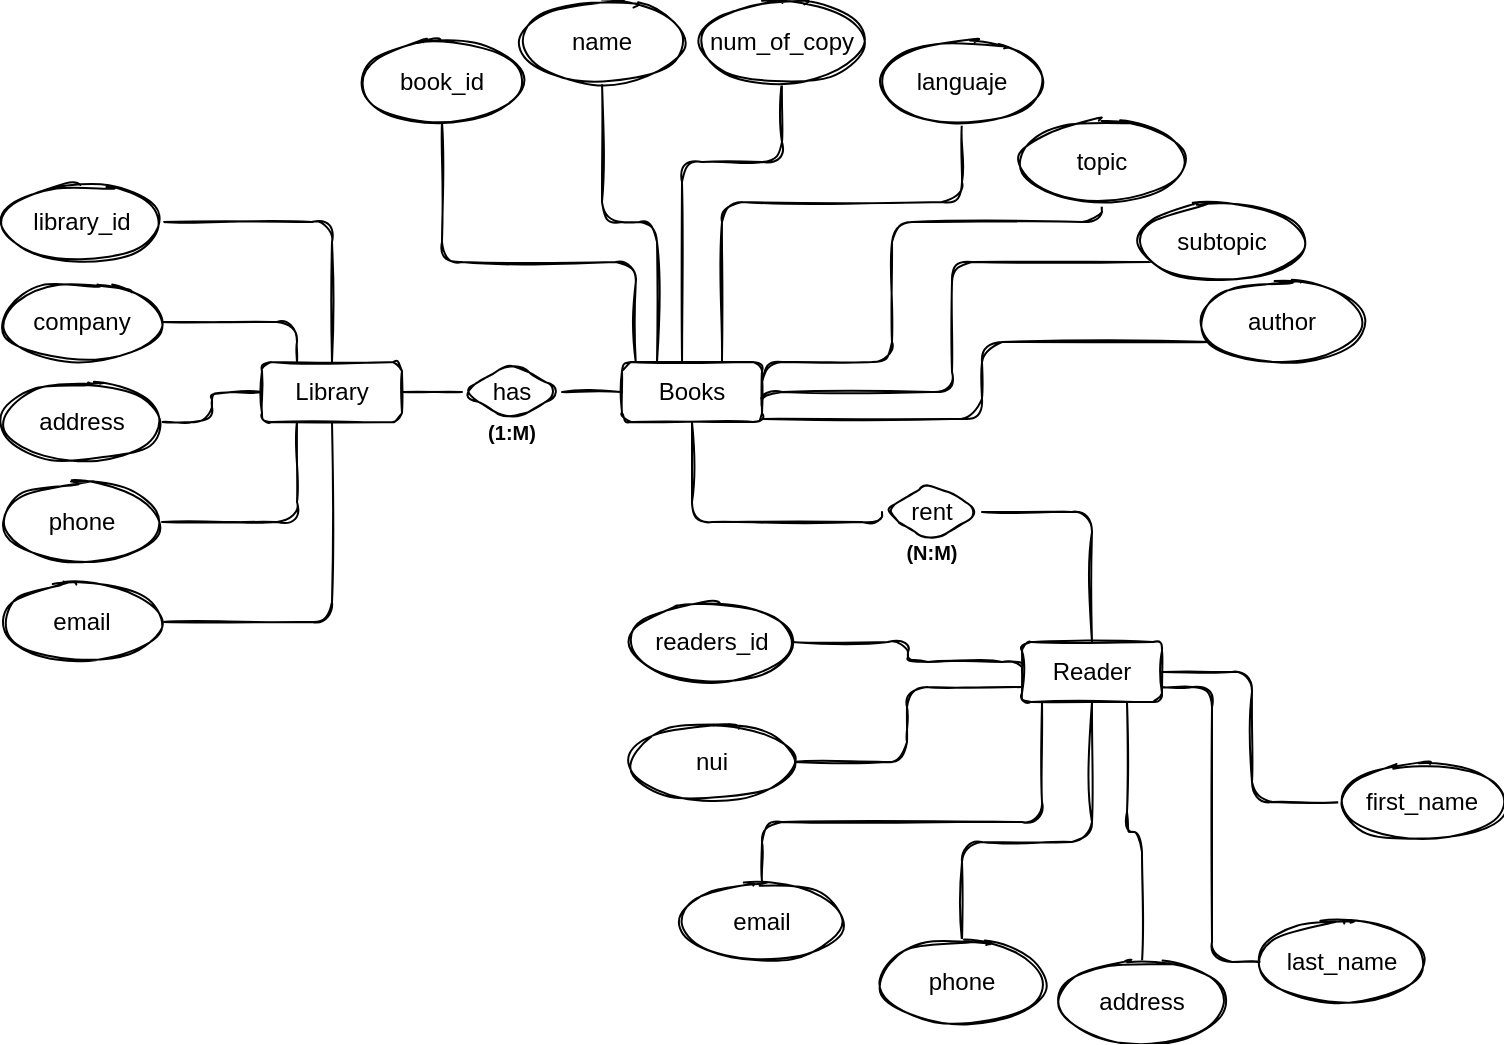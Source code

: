 <mxfile version="18.0.3" type="github">
  <diagram id="rOARRvPexbEh7EPUtntv" name="Page-1">
    <mxGraphModel dx="824" dy="518" grid="1" gridSize="10" guides="1" tooltips="1" connect="1" arrows="1" fold="1" page="1" pageScale="1" pageWidth="850" pageHeight="1100" math="0" shadow="0">
      <root>
        <mxCell id="0" />
        <mxCell id="1" parent="0" />
        <mxCell id="JQFdDf_bqG2a4VbHYj4t-58" style="edgeStyle=orthogonalEdgeStyle;rounded=1;orthogonalLoop=1;jettySize=auto;html=1;exitX=1;exitY=0.5;exitDx=0;exitDy=0;entryX=0;entryY=0.5;entryDx=0;entryDy=0;endArrow=none;endFill=0;sketch=1;" edge="1" parent="1" source="JQFdDf_bqG2a4VbHYj4t-1" target="JQFdDf_bqG2a4VbHYj4t-57">
          <mxGeometry relative="1" as="geometry" />
        </mxCell>
        <mxCell id="JQFdDf_bqG2a4VbHYj4t-1" value="Library" style="rounded=1;whiteSpace=wrap;html=1;sketch=1;" vertex="1" parent="1">
          <mxGeometry x="200" y="270" width="70" height="30" as="geometry" />
        </mxCell>
        <mxCell id="JQFdDf_bqG2a4VbHYj4t-61" style="edgeStyle=orthogonalEdgeStyle;rounded=1;orthogonalLoop=1;jettySize=auto;html=1;entryX=0;entryY=0.5;entryDx=0;entryDy=0;endArrow=none;endFill=0;sketch=1;" edge="1" parent="1" source="JQFdDf_bqG2a4VbHYj4t-2" target="JQFdDf_bqG2a4VbHYj4t-60">
          <mxGeometry relative="1" as="geometry">
            <Array as="points">
              <mxPoint x="415" y="350" />
            </Array>
          </mxGeometry>
        </mxCell>
        <mxCell id="JQFdDf_bqG2a4VbHYj4t-2" value="Books" style="rounded=1;whiteSpace=wrap;html=1;sketch=1;" vertex="1" parent="1">
          <mxGeometry x="380" y="270" width="70" height="30" as="geometry" />
        </mxCell>
        <mxCell id="JQFdDf_bqG2a4VbHYj4t-3" value="Reader" style="rounded=1;whiteSpace=wrap;html=1;sketch=1;" vertex="1" parent="1">
          <mxGeometry x="580" y="410" width="70" height="30" as="geometry" />
        </mxCell>
        <mxCell id="JQFdDf_bqG2a4VbHYj4t-9" style="edgeStyle=orthogonalEdgeStyle;rounded=1;orthogonalLoop=1;jettySize=auto;html=1;exitX=1;exitY=0.5;exitDx=0;exitDy=0;entryX=0.5;entryY=0;entryDx=0;entryDy=0;endArrow=none;endFill=0;sketch=1;" edge="1" parent="1" source="JQFdDf_bqG2a4VbHYj4t-4" target="JQFdDf_bqG2a4VbHYj4t-1">
          <mxGeometry relative="1" as="geometry" />
        </mxCell>
        <mxCell id="JQFdDf_bqG2a4VbHYj4t-4" value="library_id" style="ellipse;whiteSpace=wrap;html=1;sketch=1;rounded=1;" vertex="1" parent="1">
          <mxGeometry x="70" y="180" width="80" height="40" as="geometry" />
        </mxCell>
        <mxCell id="JQFdDf_bqG2a4VbHYj4t-10" style="edgeStyle=orthogonalEdgeStyle;rounded=1;orthogonalLoop=1;jettySize=auto;html=1;entryX=0.25;entryY=0;entryDx=0;entryDy=0;endArrow=none;endFill=0;sketch=1;" edge="1" parent="1" source="JQFdDf_bqG2a4VbHYj4t-5" target="JQFdDf_bqG2a4VbHYj4t-1">
          <mxGeometry relative="1" as="geometry" />
        </mxCell>
        <mxCell id="JQFdDf_bqG2a4VbHYj4t-5" value="company" style="ellipse;whiteSpace=wrap;html=1;sketch=1;rounded=1;" vertex="1" parent="1">
          <mxGeometry x="70" y="230" width="80" height="40" as="geometry" />
        </mxCell>
        <mxCell id="JQFdDf_bqG2a4VbHYj4t-11" style="edgeStyle=orthogonalEdgeStyle;rounded=1;orthogonalLoop=1;jettySize=auto;html=1;entryX=0;entryY=0.5;entryDx=0;entryDy=0;endArrow=none;endFill=0;sketch=1;" edge="1" parent="1" source="JQFdDf_bqG2a4VbHYj4t-6" target="JQFdDf_bqG2a4VbHYj4t-1">
          <mxGeometry relative="1" as="geometry" />
        </mxCell>
        <mxCell id="JQFdDf_bqG2a4VbHYj4t-6" value="address" style="ellipse;whiteSpace=wrap;html=1;sketch=1;rounded=1;" vertex="1" parent="1">
          <mxGeometry x="70" y="280" width="80" height="40" as="geometry" />
        </mxCell>
        <mxCell id="JQFdDf_bqG2a4VbHYj4t-12" style="edgeStyle=orthogonalEdgeStyle;rounded=1;orthogonalLoop=1;jettySize=auto;html=1;entryX=0.25;entryY=1;entryDx=0;entryDy=0;endArrow=none;endFill=0;sketch=1;" edge="1" parent="1" source="JQFdDf_bqG2a4VbHYj4t-7" target="JQFdDf_bqG2a4VbHYj4t-1">
          <mxGeometry relative="1" as="geometry" />
        </mxCell>
        <mxCell id="JQFdDf_bqG2a4VbHYj4t-7" value="phone" style="ellipse;whiteSpace=wrap;html=1;sketch=1;rounded=1;" vertex="1" parent="1">
          <mxGeometry x="70" y="330" width="80" height="40" as="geometry" />
        </mxCell>
        <mxCell id="JQFdDf_bqG2a4VbHYj4t-13" style="edgeStyle=orthogonalEdgeStyle;rounded=1;orthogonalLoop=1;jettySize=auto;html=1;entryX=0.5;entryY=1;entryDx=0;entryDy=0;endArrow=none;endFill=0;sketch=1;" edge="1" parent="1" source="JQFdDf_bqG2a4VbHYj4t-8" target="JQFdDf_bqG2a4VbHYj4t-1">
          <mxGeometry relative="1" as="geometry" />
        </mxCell>
        <mxCell id="JQFdDf_bqG2a4VbHYj4t-8" value="email" style="ellipse;whiteSpace=wrap;html=1;sketch=1;rounded=1;" vertex="1" parent="1">
          <mxGeometry x="70" y="380" width="80" height="40" as="geometry" />
        </mxCell>
        <mxCell id="JQFdDf_bqG2a4VbHYj4t-39" style="edgeStyle=orthogonalEdgeStyle;rounded=1;orthogonalLoop=1;jettySize=auto;html=1;entryX=0.5;entryY=1;entryDx=0;entryDy=0;endArrow=none;endFill=0;sketch=1;" edge="1" parent="1" source="JQFdDf_bqG2a4VbHYj4t-14" target="JQFdDf_bqG2a4VbHYj4t-3">
          <mxGeometry relative="1" as="geometry">
            <Array as="points">
              <mxPoint x="550" y="510" />
              <mxPoint x="615" y="510" />
            </Array>
          </mxGeometry>
        </mxCell>
        <mxCell id="JQFdDf_bqG2a4VbHYj4t-14" value="phone" style="ellipse;whiteSpace=wrap;html=1;sketch=1;rounded=1;" vertex="1" parent="1">
          <mxGeometry x="510" y="560" width="80" height="40" as="geometry" />
        </mxCell>
        <mxCell id="JQFdDf_bqG2a4VbHYj4t-41" style="edgeStyle=orthogonalEdgeStyle;rounded=1;orthogonalLoop=1;jettySize=auto;html=1;entryX=1;entryY=0.75;entryDx=0;entryDy=0;endArrow=none;endFill=0;sketch=1;" edge="1" parent="1" source="JQFdDf_bqG2a4VbHYj4t-15" target="JQFdDf_bqG2a4VbHYj4t-3">
          <mxGeometry relative="1" as="geometry" />
        </mxCell>
        <mxCell id="JQFdDf_bqG2a4VbHYj4t-15" value="last_name" style="ellipse;whiteSpace=wrap;html=1;sketch=1;rounded=1;" vertex="1" parent="1">
          <mxGeometry x="700" y="550" width="80" height="40" as="geometry" />
        </mxCell>
        <mxCell id="JQFdDf_bqG2a4VbHYj4t-40" style="edgeStyle=orthogonalEdgeStyle;rounded=1;orthogonalLoop=1;jettySize=auto;html=1;entryX=0.75;entryY=1;entryDx=0;entryDy=0;endArrow=none;endFill=0;sketch=1;" edge="1" parent="1" source="JQFdDf_bqG2a4VbHYj4t-17" target="JQFdDf_bqG2a4VbHYj4t-3">
          <mxGeometry relative="1" as="geometry" />
        </mxCell>
        <mxCell id="JQFdDf_bqG2a4VbHYj4t-17" value="address" style="ellipse;whiteSpace=wrap;html=1;sketch=1;rounded=1;" vertex="1" parent="1">
          <mxGeometry x="600" y="570" width="80" height="40" as="geometry" />
        </mxCell>
        <mxCell id="JQFdDf_bqG2a4VbHYj4t-42" style="edgeStyle=orthogonalEdgeStyle;rounded=1;orthogonalLoop=1;jettySize=auto;html=1;entryX=1;entryY=0.5;entryDx=0;entryDy=0;endArrow=none;endFill=0;sketch=1;" edge="1" parent="1" source="JQFdDf_bqG2a4VbHYj4t-18" target="JQFdDf_bqG2a4VbHYj4t-3">
          <mxGeometry relative="1" as="geometry" />
        </mxCell>
        <mxCell id="JQFdDf_bqG2a4VbHYj4t-18" value="first_name" style="ellipse;whiteSpace=wrap;html=1;sketch=1;rounded=1;" vertex="1" parent="1">
          <mxGeometry x="740" y="470" width="80" height="40" as="geometry" />
        </mxCell>
        <mxCell id="JQFdDf_bqG2a4VbHYj4t-36" style="edgeStyle=orthogonalEdgeStyle;rounded=1;orthogonalLoop=1;jettySize=auto;html=1;entryX=0;entryY=0.5;entryDx=0;entryDy=0;endArrow=none;endFill=0;sketch=1;" edge="1" parent="1" source="JQFdDf_bqG2a4VbHYj4t-19" target="JQFdDf_bqG2a4VbHYj4t-3">
          <mxGeometry relative="1" as="geometry">
            <Array as="points">
              <mxPoint x="523" y="410" />
              <mxPoint x="523" y="420" />
              <mxPoint x="580" y="420" />
            </Array>
          </mxGeometry>
        </mxCell>
        <mxCell id="JQFdDf_bqG2a4VbHYj4t-19" value="readers_id" style="ellipse;whiteSpace=wrap;html=1;sketch=1;rounded=1;" vertex="1" parent="1">
          <mxGeometry x="385" y="390" width="80" height="40" as="geometry" />
        </mxCell>
        <mxCell id="JQFdDf_bqG2a4VbHYj4t-37" style="edgeStyle=orthogonalEdgeStyle;rounded=1;orthogonalLoop=1;jettySize=auto;html=1;entryX=0;entryY=0.75;entryDx=0;entryDy=0;endArrow=none;endFill=0;sketch=1;" edge="1" parent="1" source="JQFdDf_bqG2a4VbHYj4t-20" target="JQFdDf_bqG2a4VbHYj4t-3">
          <mxGeometry relative="1" as="geometry" />
        </mxCell>
        <mxCell id="JQFdDf_bqG2a4VbHYj4t-20" value="nui" style="ellipse;whiteSpace=wrap;html=1;sketch=1;rounded=1;" vertex="1" parent="1">
          <mxGeometry x="385" y="450" width="80" height="40" as="geometry" />
        </mxCell>
        <mxCell id="JQFdDf_bqG2a4VbHYj4t-38" style="edgeStyle=orthogonalEdgeStyle;rounded=1;orthogonalLoop=1;jettySize=auto;html=1;entryX=0.143;entryY=1;entryDx=0;entryDy=0;entryPerimeter=0;endArrow=none;endFill=0;sketch=1;" edge="1" parent="1" source="JQFdDf_bqG2a4VbHYj4t-21" target="JQFdDf_bqG2a4VbHYj4t-3">
          <mxGeometry relative="1" as="geometry">
            <Array as="points">
              <mxPoint x="450" y="500" />
              <mxPoint x="590" y="500" />
            </Array>
          </mxGeometry>
        </mxCell>
        <mxCell id="JQFdDf_bqG2a4VbHYj4t-21" value="email" style="ellipse;whiteSpace=wrap;html=1;sketch=1;rounded=1;" vertex="1" parent="1">
          <mxGeometry x="410" y="530" width="80" height="40" as="geometry" />
        </mxCell>
        <mxCell id="JQFdDf_bqG2a4VbHYj4t-47" style="edgeStyle=orthogonalEdgeStyle;rounded=1;orthogonalLoop=1;jettySize=auto;html=1;entryX=0.098;entryY=0.001;entryDx=0;entryDy=0;entryPerimeter=0;endArrow=none;endFill=0;sketch=1;" edge="1" parent="1" source="JQFdDf_bqG2a4VbHYj4t-29" target="JQFdDf_bqG2a4VbHYj4t-2">
          <mxGeometry relative="1" as="geometry">
            <Array as="points">
              <mxPoint x="290" y="220" />
              <mxPoint x="387" y="220" />
            </Array>
          </mxGeometry>
        </mxCell>
        <mxCell id="JQFdDf_bqG2a4VbHYj4t-29" value="book_id" style="ellipse;whiteSpace=wrap;html=1;sketch=1;rounded=1;" vertex="1" parent="1">
          <mxGeometry x="250" y="110" width="80" height="40" as="geometry" />
        </mxCell>
        <mxCell id="JQFdDf_bqG2a4VbHYj4t-48" style="edgeStyle=orthogonalEdgeStyle;rounded=1;orthogonalLoop=1;jettySize=auto;html=1;endArrow=none;endFill=0;entryX=0.25;entryY=0;entryDx=0;entryDy=0;sketch=1;" edge="1" parent="1" source="JQFdDf_bqG2a4VbHYj4t-30" target="JQFdDf_bqG2a4VbHYj4t-2">
          <mxGeometry relative="1" as="geometry">
            <mxPoint x="400" y="240" as="targetPoint" />
          </mxGeometry>
        </mxCell>
        <mxCell id="JQFdDf_bqG2a4VbHYj4t-30" value="name" style="ellipse;whiteSpace=wrap;html=1;sketch=1;rounded=1;" vertex="1" parent="1">
          <mxGeometry x="330" y="90" width="80" height="40" as="geometry" />
        </mxCell>
        <mxCell id="JQFdDf_bqG2a4VbHYj4t-49" style="edgeStyle=orthogonalEdgeStyle;rounded=1;orthogonalLoop=1;jettySize=auto;html=1;entryX=0.429;entryY=0;entryDx=0;entryDy=0;endArrow=none;endFill=0;entryPerimeter=0;sketch=1;" edge="1" parent="1" source="JQFdDf_bqG2a4VbHYj4t-31" target="JQFdDf_bqG2a4VbHYj4t-2">
          <mxGeometry relative="1" as="geometry">
            <Array as="points">
              <mxPoint x="460" y="170" />
              <mxPoint x="410" y="170" />
            </Array>
          </mxGeometry>
        </mxCell>
        <mxCell id="JQFdDf_bqG2a4VbHYj4t-31" value="num_of_copy" style="ellipse;whiteSpace=wrap;html=1;sketch=1;rounded=1;" vertex="1" parent="1">
          <mxGeometry x="420" y="90" width="80" height="40" as="geometry" />
        </mxCell>
        <mxCell id="JQFdDf_bqG2a4VbHYj4t-56" style="edgeStyle=orthogonalEdgeStyle;rounded=1;orthogonalLoop=1;jettySize=auto;html=1;entryX=0.714;entryY=0;entryDx=0;entryDy=0;entryPerimeter=0;endArrow=none;endFill=0;sketch=1;" edge="1" parent="1" source="JQFdDf_bqG2a4VbHYj4t-32" target="JQFdDf_bqG2a4VbHYj4t-2">
          <mxGeometry relative="1" as="geometry">
            <Array as="points">
              <mxPoint x="550" y="190" />
              <mxPoint x="430" y="190" />
            </Array>
          </mxGeometry>
        </mxCell>
        <mxCell id="JQFdDf_bqG2a4VbHYj4t-32" value="languaje" style="ellipse;whiteSpace=wrap;html=1;sketch=1;rounded=1;" vertex="1" parent="1">
          <mxGeometry x="510" y="110" width="80" height="40" as="geometry" />
        </mxCell>
        <mxCell id="JQFdDf_bqG2a4VbHYj4t-52" style="edgeStyle=orthogonalEdgeStyle;rounded=1;orthogonalLoop=1;jettySize=auto;html=1;entryX=1;entryY=0.75;entryDx=0;entryDy=0;endArrow=none;endFill=0;sketch=1;" edge="1" parent="1" source="JQFdDf_bqG2a4VbHYj4t-33" target="JQFdDf_bqG2a4VbHYj4t-2">
          <mxGeometry relative="1" as="geometry">
            <Array as="points">
              <mxPoint x="620" y="200" />
              <mxPoint x="515" y="200" />
              <mxPoint x="515" y="270" />
              <mxPoint x="450" y="270" />
            </Array>
          </mxGeometry>
        </mxCell>
        <mxCell id="JQFdDf_bqG2a4VbHYj4t-33" value="topic" style="ellipse;whiteSpace=wrap;html=1;sketch=1;rounded=1;" vertex="1" parent="1">
          <mxGeometry x="580" y="150" width="80" height="40" as="geometry" />
        </mxCell>
        <mxCell id="JQFdDf_bqG2a4VbHYj4t-34" style="edgeStyle=orthogonalEdgeStyle;rounded=1;orthogonalLoop=1;jettySize=auto;html=1;exitX=0.5;exitY=1;exitDx=0;exitDy=0;endArrow=none;endFill=0;sketch=1;" edge="1" parent="1" source="JQFdDf_bqG2a4VbHYj4t-21" target="JQFdDf_bqG2a4VbHYj4t-21">
          <mxGeometry relative="1" as="geometry" />
        </mxCell>
        <mxCell id="JQFdDf_bqG2a4VbHYj4t-54" style="edgeStyle=orthogonalEdgeStyle;rounded=1;orthogonalLoop=1;jettySize=auto;html=1;entryX=1;entryY=0.75;entryDx=0;entryDy=0;endArrow=none;endFill=0;sketch=1;" edge="1" parent="1" source="JQFdDf_bqG2a4VbHYj4t-35" target="JQFdDf_bqG2a4VbHYj4t-2">
          <mxGeometry relative="1" as="geometry">
            <Array as="points">
              <mxPoint x="545" y="220" />
              <mxPoint x="545" y="285" />
              <mxPoint x="450" y="285" />
            </Array>
          </mxGeometry>
        </mxCell>
        <mxCell id="JQFdDf_bqG2a4VbHYj4t-35" value="subtopic" style="ellipse;whiteSpace=wrap;html=1;sketch=1;rounded=1;" vertex="1" parent="1">
          <mxGeometry x="640" y="190" width="80" height="40" as="geometry" />
        </mxCell>
        <mxCell id="JQFdDf_bqG2a4VbHYj4t-55" style="edgeStyle=orthogonalEdgeStyle;rounded=1;orthogonalLoop=1;jettySize=auto;html=1;entryX=1.004;entryY=0.948;entryDx=0;entryDy=0;endArrow=none;endFill=0;entryPerimeter=0;sketch=1;" edge="1" parent="1" source="JQFdDf_bqG2a4VbHYj4t-44" target="JQFdDf_bqG2a4VbHYj4t-2">
          <mxGeometry relative="1" as="geometry">
            <Array as="points">
              <mxPoint x="560" y="260" />
              <mxPoint x="560" y="298" />
            </Array>
          </mxGeometry>
        </mxCell>
        <mxCell id="JQFdDf_bqG2a4VbHYj4t-44" value="author" style="ellipse;whiteSpace=wrap;html=1;sketch=1;rounded=1;" vertex="1" parent="1">
          <mxGeometry x="670" y="230" width="80" height="40" as="geometry" />
        </mxCell>
        <mxCell id="JQFdDf_bqG2a4VbHYj4t-59" style="edgeStyle=orthogonalEdgeStyle;rounded=1;orthogonalLoop=1;jettySize=auto;html=1;exitX=1;exitY=0.5;exitDx=0;exitDy=0;entryX=0;entryY=0.5;entryDx=0;entryDy=0;endArrow=none;endFill=0;sketch=1;" edge="1" parent="1" source="JQFdDf_bqG2a4VbHYj4t-57" target="JQFdDf_bqG2a4VbHYj4t-2">
          <mxGeometry relative="1" as="geometry" />
        </mxCell>
        <mxCell id="JQFdDf_bqG2a4VbHYj4t-57" value="has" style="rhombus;whiteSpace=wrap;html=1;sketch=1;rounded=1;" vertex="1" parent="1">
          <mxGeometry x="300" y="270" width="50" height="30" as="geometry" />
        </mxCell>
        <mxCell id="JQFdDf_bqG2a4VbHYj4t-62" style="edgeStyle=orthogonalEdgeStyle;rounded=1;orthogonalLoop=1;jettySize=auto;html=1;exitX=1;exitY=0.5;exitDx=0;exitDy=0;entryX=0.5;entryY=0;entryDx=0;entryDy=0;endArrow=none;endFill=0;sketch=1;" edge="1" parent="1" source="JQFdDf_bqG2a4VbHYj4t-60" target="JQFdDf_bqG2a4VbHYj4t-3">
          <mxGeometry relative="1" as="geometry" />
        </mxCell>
        <mxCell id="JQFdDf_bqG2a4VbHYj4t-60" value="rent" style="rhombus;whiteSpace=wrap;html=1;sketch=1;rounded=1;" vertex="1" parent="1">
          <mxGeometry x="510" y="330" width="50" height="30" as="geometry" />
        </mxCell>
        <mxCell id="JQFdDf_bqG2a4VbHYj4t-63" value="&lt;font style=&quot;font-size: 10px;&quot;&gt;&lt;b&gt;(1:M)&lt;/b&gt;&lt;/font&gt;" style="text;html=1;strokeColor=none;fillColor=none;align=center;verticalAlign=middle;whiteSpace=wrap;rounded=0;sketch=1;" vertex="1" parent="1">
          <mxGeometry x="295" y="290" width="60" height="30" as="geometry" />
        </mxCell>
        <mxCell id="JQFdDf_bqG2a4VbHYj4t-64" value="&lt;b&gt;&lt;font style=&quot;font-size: 10px;&quot;&gt;(N:M)&lt;/font&gt;&lt;/b&gt;" style="text;html=1;strokeColor=none;fillColor=none;align=center;verticalAlign=middle;whiteSpace=wrap;rounded=0;sketch=1;" vertex="1" parent="1">
          <mxGeometry x="505" y="350" width="60" height="30" as="geometry" />
        </mxCell>
      </root>
    </mxGraphModel>
  </diagram>
</mxfile>

